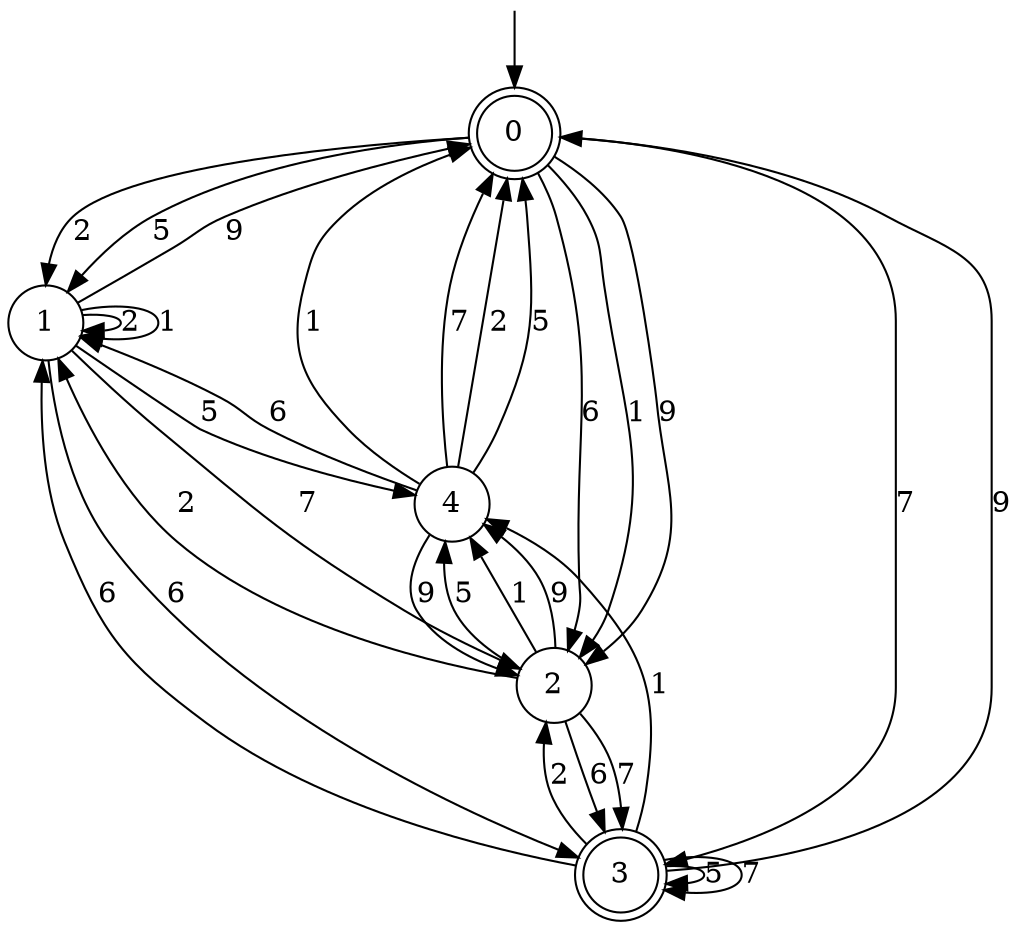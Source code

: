 digraph g {

	s0 [shape="doublecircle" label="0"];
	s1 [shape="circle" label="1"];
	s2 [shape="circle" label="2"];
	s3 [shape="doublecircle" label="3"];
	s4 [shape="circle" label="4"];
	s0 -> s1 [label="2"];
	s0 -> s2 [label="6"];
	s0 -> s1 [label="5"];
	s0 -> s2 [label="1"];
	s0 -> s2 [label="9"];
	s0 -> s3 [label="7"];
	s1 -> s1 [label="2"];
	s1 -> s3 [label="6"];
	s1 -> s4 [label="5"];
	s1 -> s1 [label="1"];
	s1 -> s0 [label="9"];
	s1 -> s2 [label="7"];
	s2 -> s1 [label="2"];
	s2 -> s3 [label="6"];
	s2 -> s4 [label="5"];
	s2 -> s4 [label="1"];
	s2 -> s4 [label="9"];
	s2 -> s3 [label="7"];
	s3 -> s2 [label="2"];
	s3 -> s1 [label="6"];
	s3 -> s3 [label="5"];
	s3 -> s4 [label="1"];
	s3 -> s0 [label="9"];
	s3 -> s3 [label="7"];
	s4 -> s0 [label="2"];
	s4 -> s1 [label="6"];
	s4 -> s0 [label="5"];
	s4 -> s0 [label="1"];
	s4 -> s2 [label="9"];
	s4 -> s0 [label="7"];

__start0 [label="" shape="none" width="0" height="0"];
__start0 -> s0;

}
